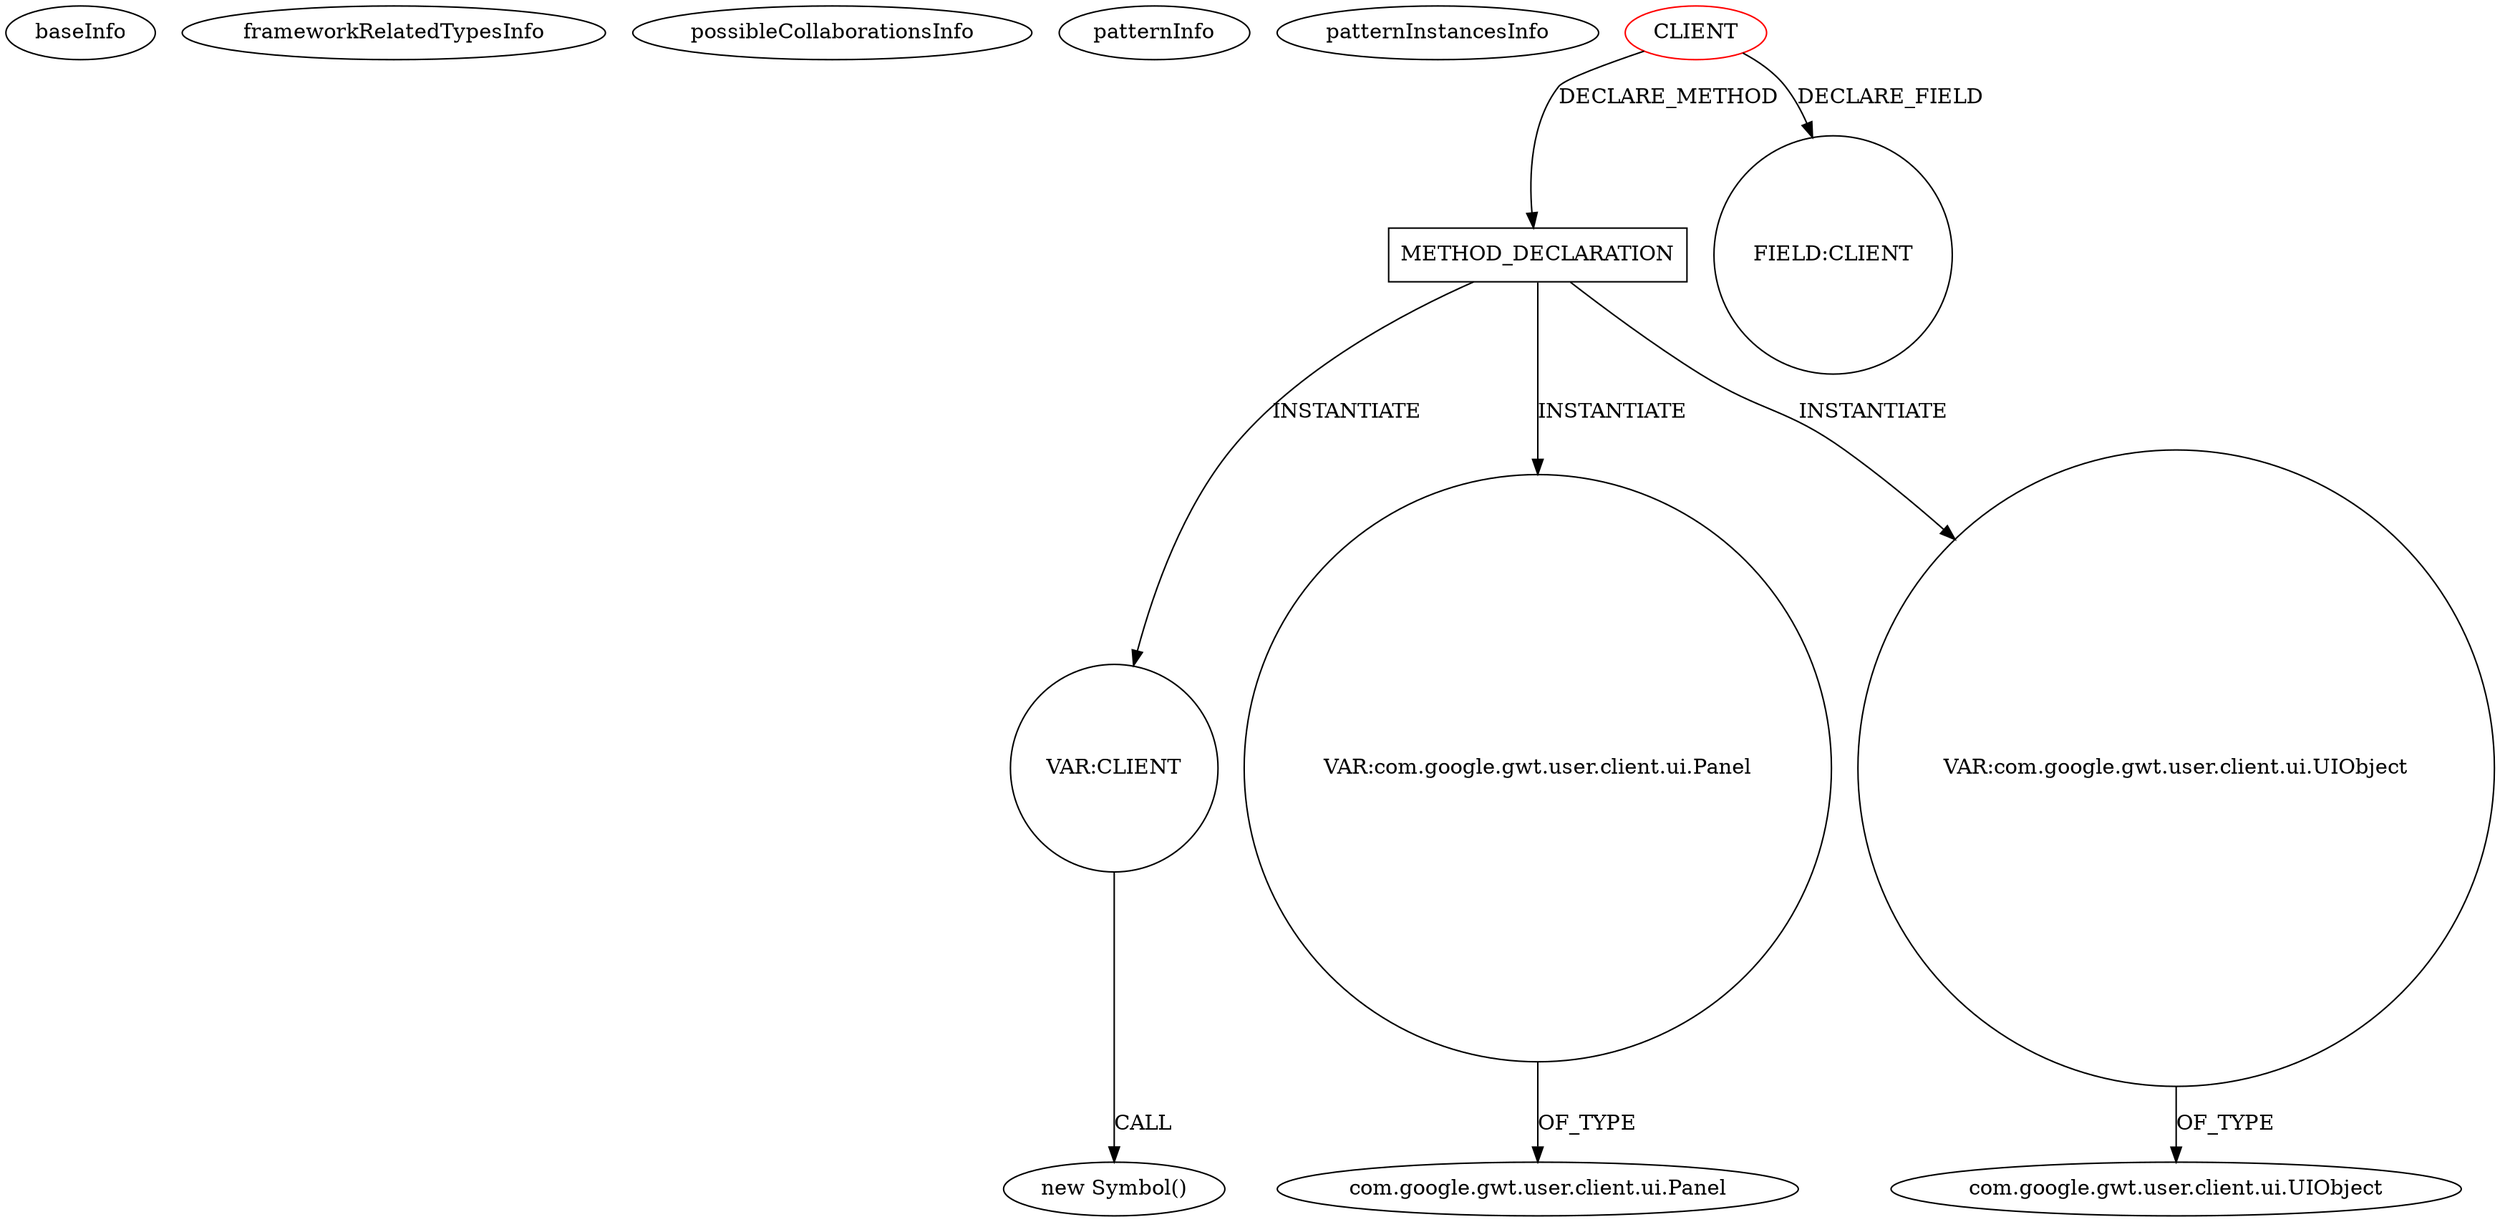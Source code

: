digraph {
baseInfo[graphId=830,category="pattern",isAnonymous=false,possibleRelation=false]
frameworkRelatedTypesInfo[]
possibleCollaborationsInfo[]
patternInfo[frequency=2.0,patternRootClient=0]
patternInstancesInfo[0="luxferrari-AlgebrApp~/luxferrari-AlgebrApp/AlgebrApp-master/AlgebrApp/src/org/luxferrari/algebrapp/client/Product.java~Product~3664",1="luxferrari-AlgebrApp~/luxferrari-AlgebrApp/AlgebrApp-master/AlgebrApp/src/org/luxferrari/algebrapp/client/SubPolynomial.java~SubPolynomial~3660"]
126[label="new Symbol()",vertexType="CONSTRUCTOR_CALL",isFrameworkType=false]
51[label="VAR:CLIENT",vertexType="VARIABLE_EXPRESION",isFrameworkType=false,shape=circle]
28[label="METHOD_DECLARATION",vertexType="CLIENT_METHOD_DECLARATION",isFrameworkType=false,shape=box]
29[label="VAR:com.google.gwt.user.client.ui.Panel",vertexType="VARIABLE_EXPRESION",isFrameworkType=false,shape=circle]
41[label="VAR:com.google.gwt.user.client.ui.UIObject",vertexType="VARIABLE_EXPRESION",isFrameworkType=false,shape=circle]
0[label="CLIENT",vertexType="ROOT_CLIENT_CLASS_DECLARATION",isFrameworkType=false,color=red]
31[label="com.google.gwt.user.client.ui.Panel",vertexType="FRAMEWORK_CLASS_TYPE",isFrameworkType=false]
43[label="com.google.gwt.user.client.ui.UIObject",vertexType="FRAMEWORK_CLASS_TYPE",isFrameworkType=false]
7[label="FIELD:CLIENT",vertexType="FIELD_DECLARATION",isFrameworkType=false,shape=circle]
28->29[label="INSTANTIATE"]
28->41[label="INSTANTIATE"]
51->126[label="CALL"]
28->51[label="INSTANTIATE"]
0->28[label="DECLARE_METHOD"]
29->31[label="OF_TYPE"]
41->43[label="OF_TYPE"]
0->7[label="DECLARE_FIELD"]
}

